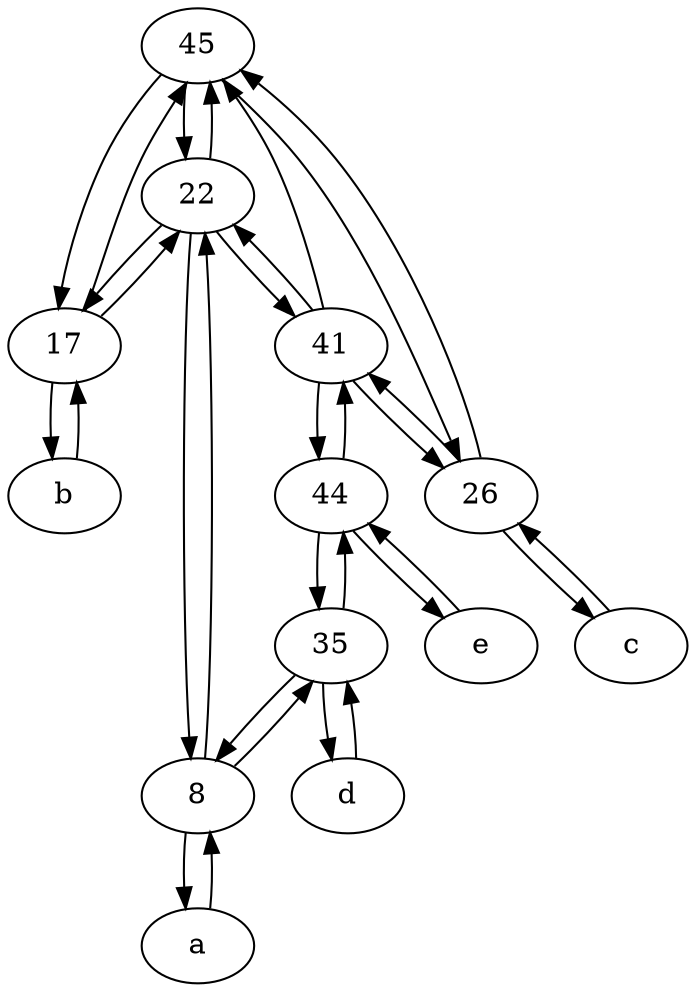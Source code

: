 digraph  {
	45;
	22;
	a [pos="40,10!"];
	8;
	35;
	b [pos="50,20!"];
	17;
	c [pos="20,10!"];
	d [pos="20,30!"];
	44;
	41;
	26;
	e [pos="30,50!"];
	45 -> 17;
	41 -> 26;
	a -> 8;
	45 -> 26;
	8 -> a;
	35 -> d;
	45 -> 22;
	26 -> 41;
	26 -> 45;
	35 -> 44;
	35 -> 8;
	17 -> 22;
	17 -> b;
	c -> 26;
	22 -> 17;
	44 -> 41;
	26 -> c;
	44 -> e;
	22 -> 45;
	41 -> 22;
	44 -> 35;
	8 -> 35;
	22 -> 41;
	d -> 35;
	b -> 17;
	41 -> 44;
	22 -> 8;
	17 -> 45;
	41 -> 45;
	8 -> 22;
	e -> 44;

	}